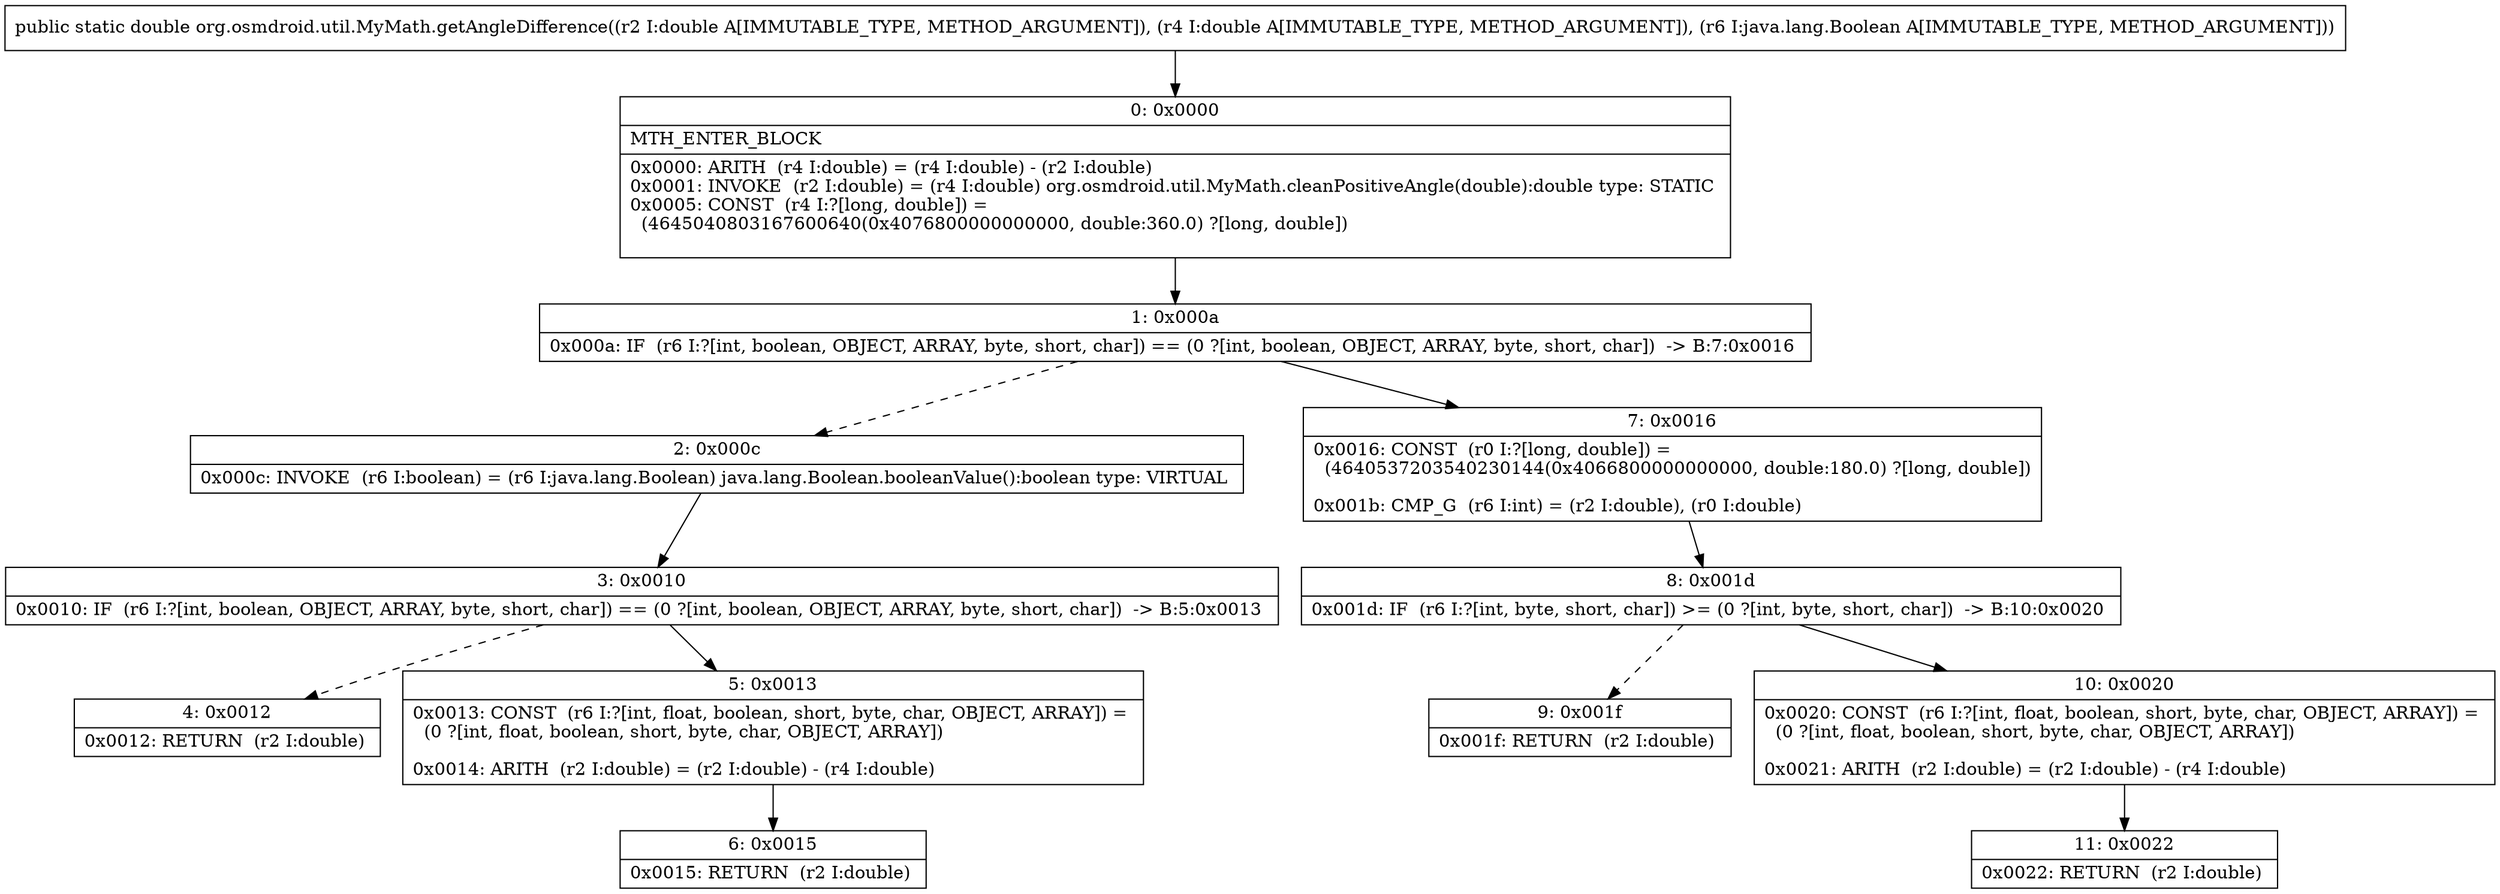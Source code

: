 digraph "CFG fororg.osmdroid.util.MyMath.getAngleDifference(DDLjava\/lang\/Boolean;)D" {
Node_0 [shape=record,label="{0\:\ 0x0000|MTH_ENTER_BLOCK\l|0x0000: ARITH  (r4 I:double) = (r4 I:double) \- (r2 I:double) \l0x0001: INVOKE  (r2 I:double) = (r4 I:double) org.osmdroid.util.MyMath.cleanPositiveAngle(double):double type: STATIC \l0x0005: CONST  (r4 I:?[long, double]) = \l  (4645040803167600640(0x4076800000000000, double:360.0) ?[long, double])\l \l}"];
Node_1 [shape=record,label="{1\:\ 0x000a|0x000a: IF  (r6 I:?[int, boolean, OBJECT, ARRAY, byte, short, char]) == (0 ?[int, boolean, OBJECT, ARRAY, byte, short, char])  \-\> B:7:0x0016 \l}"];
Node_2 [shape=record,label="{2\:\ 0x000c|0x000c: INVOKE  (r6 I:boolean) = (r6 I:java.lang.Boolean) java.lang.Boolean.booleanValue():boolean type: VIRTUAL \l}"];
Node_3 [shape=record,label="{3\:\ 0x0010|0x0010: IF  (r6 I:?[int, boolean, OBJECT, ARRAY, byte, short, char]) == (0 ?[int, boolean, OBJECT, ARRAY, byte, short, char])  \-\> B:5:0x0013 \l}"];
Node_4 [shape=record,label="{4\:\ 0x0012|0x0012: RETURN  (r2 I:double) \l}"];
Node_5 [shape=record,label="{5\:\ 0x0013|0x0013: CONST  (r6 I:?[int, float, boolean, short, byte, char, OBJECT, ARRAY]) = \l  (0 ?[int, float, boolean, short, byte, char, OBJECT, ARRAY])\l \l0x0014: ARITH  (r2 I:double) = (r2 I:double) \- (r4 I:double) \l}"];
Node_6 [shape=record,label="{6\:\ 0x0015|0x0015: RETURN  (r2 I:double) \l}"];
Node_7 [shape=record,label="{7\:\ 0x0016|0x0016: CONST  (r0 I:?[long, double]) = \l  (4640537203540230144(0x4066800000000000, double:180.0) ?[long, double])\l \l0x001b: CMP_G  (r6 I:int) = (r2 I:double), (r0 I:double) \l}"];
Node_8 [shape=record,label="{8\:\ 0x001d|0x001d: IF  (r6 I:?[int, byte, short, char]) \>= (0 ?[int, byte, short, char])  \-\> B:10:0x0020 \l}"];
Node_9 [shape=record,label="{9\:\ 0x001f|0x001f: RETURN  (r2 I:double) \l}"];
Node_10 [shape=record,label="{10\:\ 0x0020|0x0020: CONST  (r6 I:?[int, float, boolean, short, byte, char, OBJECT, ARRAY]) = \l  (0 ?[int, float, boolean, short, byte, char, OBJECT, ARRAY])\l \l0x0021: ARITH  (r2 I:double) = (r2 I:double) \- (r4 I:double) \l}"];
Node_11 [shape=record,label="{11\:\ 0x0022|0x0022: RETURN  (r2 I:double) \l}"];
MethodNode[shape=record,label="{public static double org.osmdroid.util.MyMath.getAngleDifference((r2 I:double A[IMMUTABLE_TYPE, METHOD_ARGUMENT]), (r4 I:double A[IMMUTABLE_TYPE, METHOD_ARGUMENT]), (r6 I:java.lang.Boolean A[IMMUTABLE_TYPE, METHOD_ARGUMENT])) }"];
MethodNode -> Node_0;
Node_0 -> Node_1;
Node_1 -> Node_2[style=dashed];
Node_1 -> Node_7;
Node_2 -> Node_3;
Node_3 -> Node_4[style=dashed];
Node_3 -> Node_5;
Node_5 -> Node_6;
Node_7 -> Node_8;
Node_8 -> Node_9[style=dashed];
Node_8 -> Node_10;
Node_10 -> Node_11;
}

